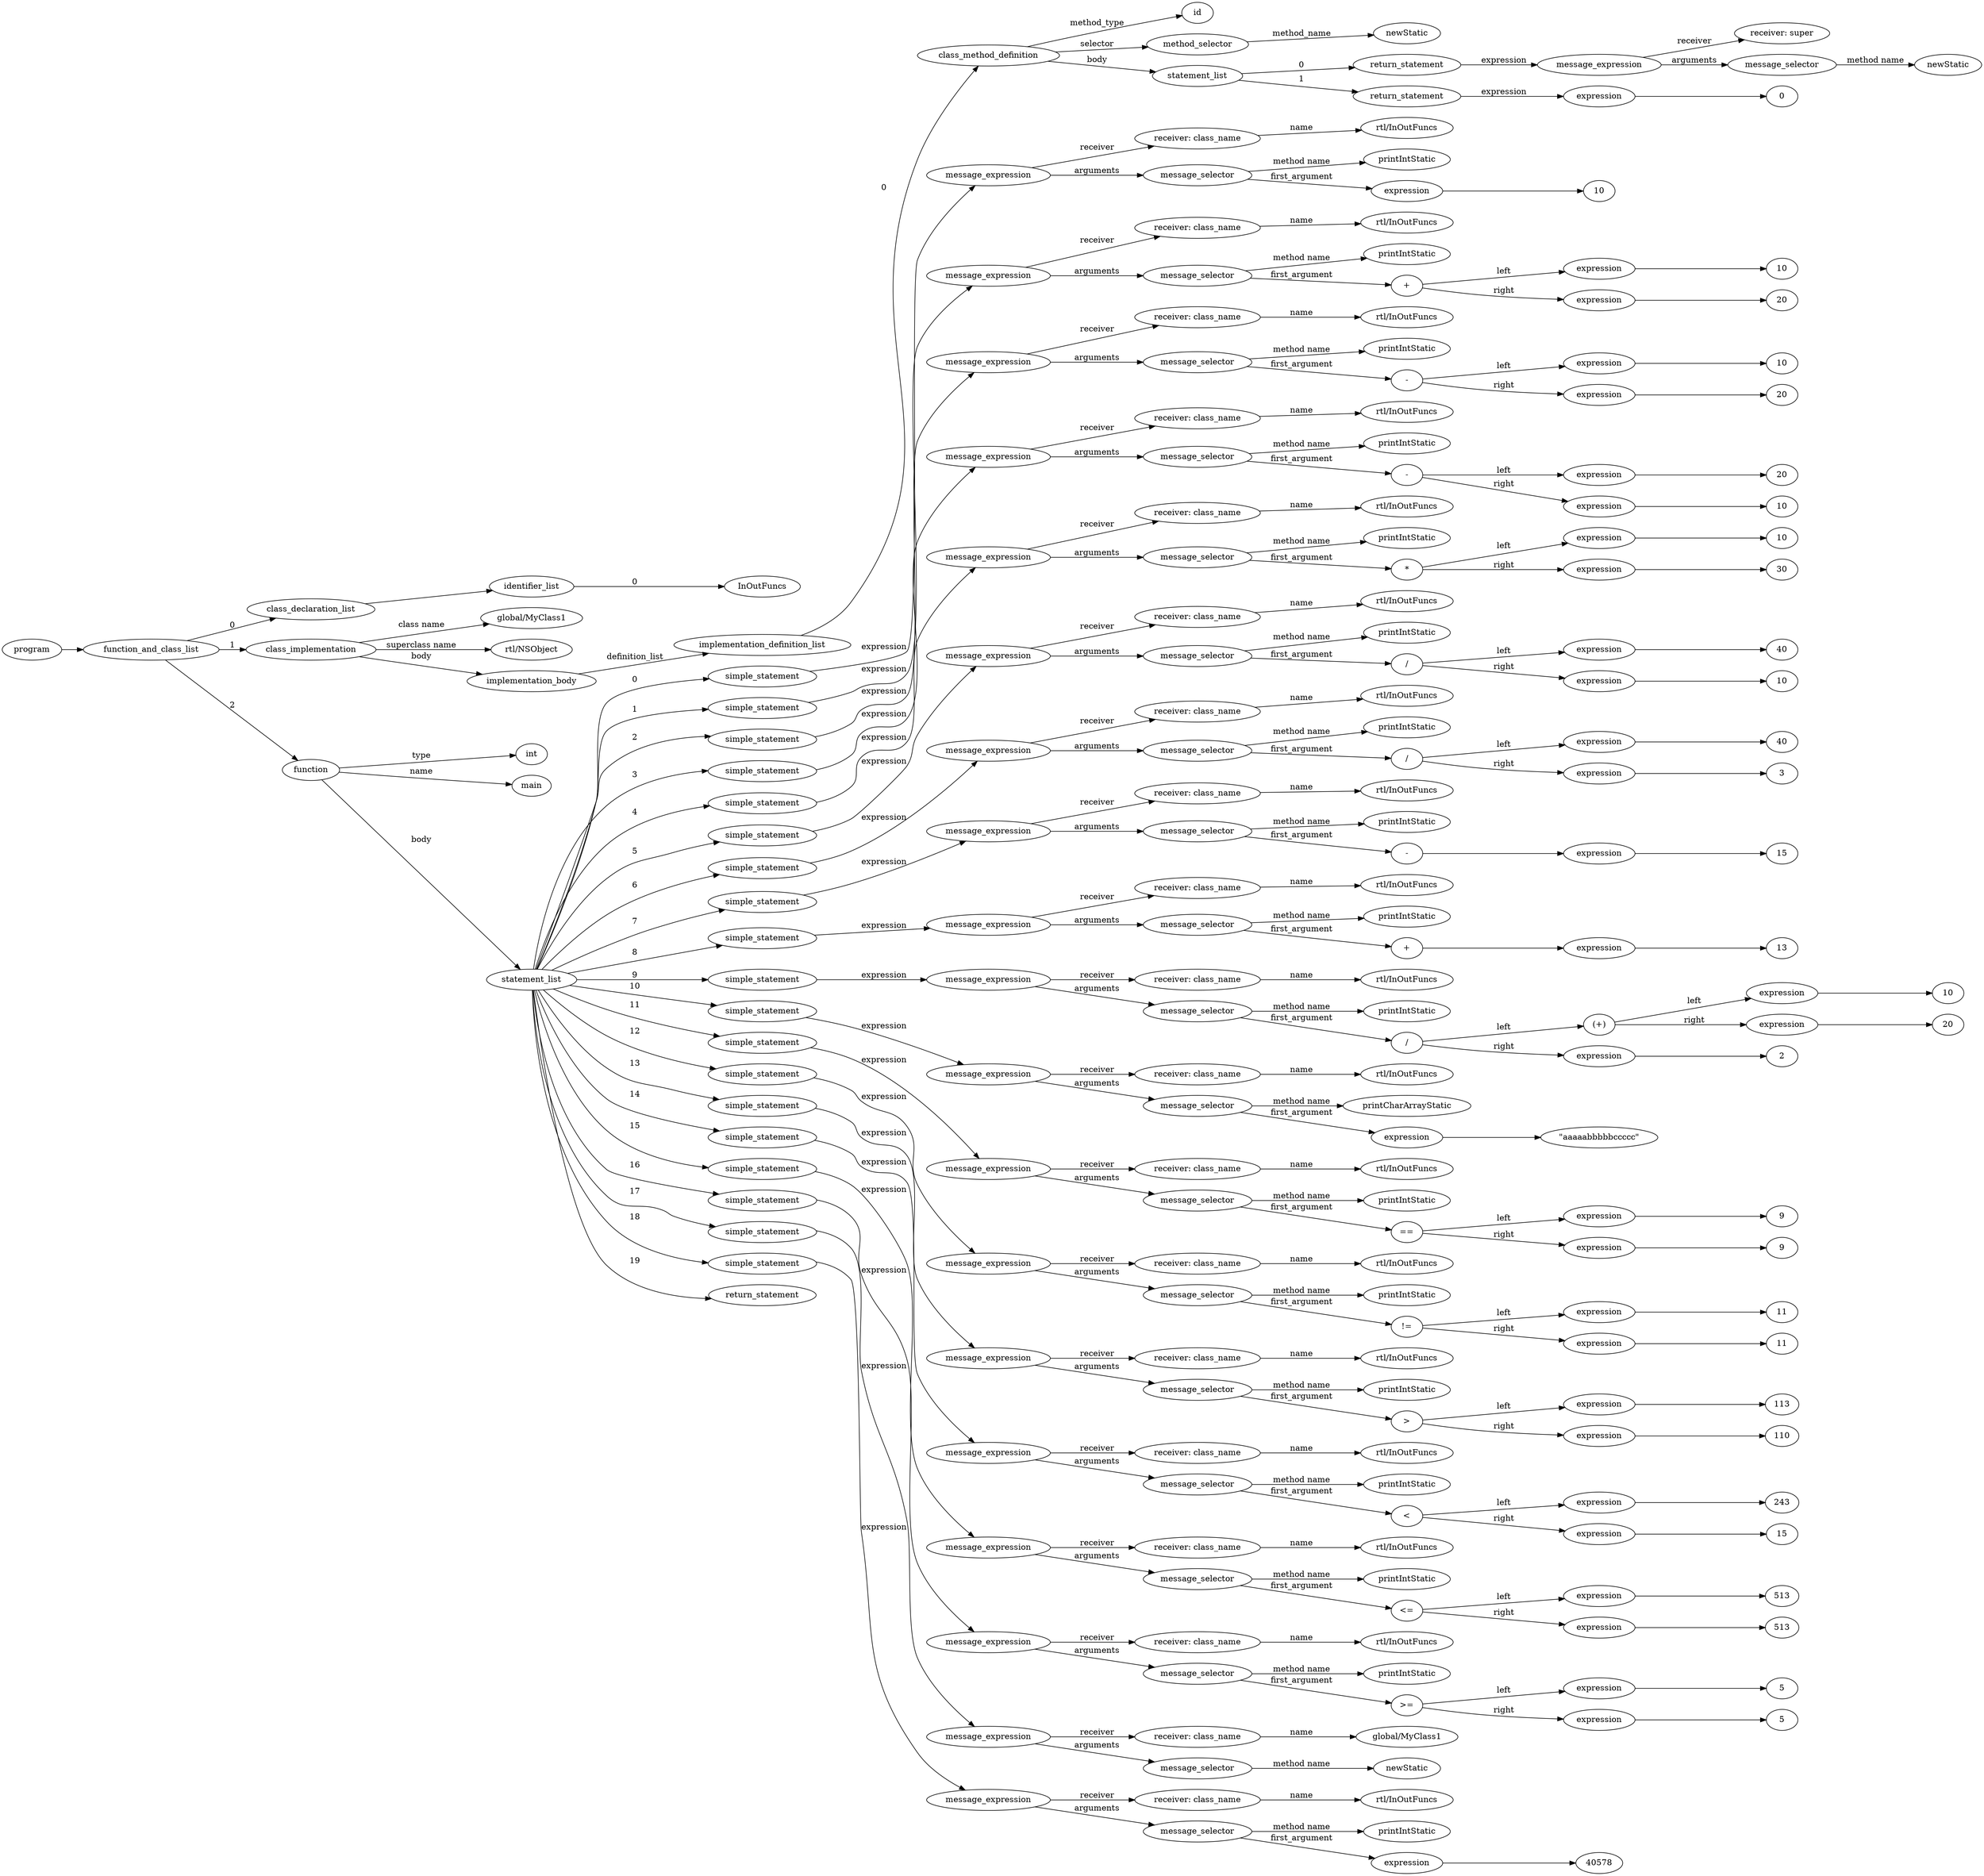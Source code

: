 digraph ObjectiveC { rankdir="LR";
173[label="program"];
173->2;
2[label="function_and_class_list"];
2->1[label="0"];
1[label="class_declaration_list"];
1->0;
0[label="identifier_list"];
0.0 [label="InOutFuncs"];
0->0.0 [label="0"];
2->13[label="1"];
13[label="class_implementation"];
13.1 [label="global/MyClass1"];
13->13.1 [label="class name"];
13.2 [label="rtl/NSObject"];
13->13.2 [label="superclass name"];
13->12[label="body"];
12[label="implementation_body"];
12->11[label="definition_list"];
11[label="implementation_definition_list"];
11->10[label="0"];
10[label="class_method_definition"];
10->3[label="method_type"];
3[label="id"];
10->4[label="selector"];
4[label="method_selector"];
4->4.1 [label="method_name"];
4.1 [label="newStatic"];
10->9[label="body"];
9[label="statement_list"];
9->8[label="0"];
8[label="return_statement"];
8->7[label="expression"];
7[label="expression"];
7[label="message_expression"];
7->5[label="receiver"];
5[label="receiver: super"];
7->6[label="arguments"];
6[label="message_selector"];
6.1 [label="newStatic"];
6->6.1 [label="method name"]; 
9->186[label="1"];
186[label="return_statement"];
186->185[label="expression"];
185[label="expression"];
185->184;
184[label="0"];
2->172[label="2"];
172[label="function"];
172->14[label="type"];
14[label="int"];
172->172.1 [label="name"];
172.1 [label="main"];
172->21[label="body"];
21[label="statement_list"];
21->20[label="0"];
20[label="simple_statement"];
20->19[label="expression"];
19[label="expression"];
19[label="message_expression"];
19->15[label="receiver"];
15[label="receiver: class_name"];
15.1 [label="rtl/InOutFuncs"];
15->15.1 [label="name"];
19->18[label="arguments"];
18[label="message_selector"];
18.1 [label="printIntStatic"];
18->18.1 [label="method name"]; 
18->17[label="first_argument"];
17[label="expression"];
17->16;
16[label="10"];
21->30[label="1"];
30[label="simple_statement"];
30->29[label="expression"];
29[label="expression"];
29[label="message_expression"];
29->22[label="receiver"];
22[label="receiver: class_name"];
22.1 [label="rtl/InOutFuncs"];
22->22.1 [label="name"];
29->28[label="arguments"];
28[label="message_selector"];
28.1 [label="printIntStatic"];
28->28.1 [label="method name"]; 
28->27[label="first_argument"];
27[label="expression"];
27[label="+"];
27->24[label="left"];
24[label="expression"];
24->23;
23[label="10"];
27->26[label="right"];
26[label="expression"];
26->25;
25[label="20"];
21->39[label="2"];
39[label="simple_statement"];
39->38[label="expression"];
38[label="expression"];
38[label="message_expression"];
38->31[label="receiver"];
31[label="receiver: class_name"];
31.1 [label="rtl/InOutFuncs"];
31->31.1 [label="name"];
38->37[label="arguments"];
37[label="message_selector"];
37.1 [label="printIntStatic"];
37->37.1 [label="method name"]; 
37->36[label="first_argument"];
36[label="expression"];
36[label="-"];
36->33[label="left"];
33[label="expression"];
33->32;
32[label="10"];
36->35[label="right"];
35[label="expression"];
35->34;
34[label="20"];
21->48[label="3"];
48[label="simple_statement"];
48->47[label="expression"];
47[label="expression"];
47[label="message_expression"];
47->40[label="receiver"];
40[label="receiver: class_name"];
40.1 [label="rtl/InOutFuncs"];
40->40.1 [label="name"];
47->46[label="arguments"];
46[label="message_selector"];
46.1 [label="printIntStatic"];
46->46.1 [label="method name"]; 
46->45[label="first_argument"];
45[label="expression"];
45[label="-"];
45->42[label="left"];
42[label="expression"];
42->41;
41[label="20"];
45->44[label="right"];
44[label="expression"];
44->43;
43[label="10"];
21->57[label="4"];
57[label="simple_statement"];
57->56[label="expression"];
56[label="expression"];
56[label="message_expression"];
56->49[label="receiver"];
49[label="receiver: class_name"];
49.1 [label="rtl/InOutFuncs"];
49->49.1 [label="name"];
56->55[label="arguments"];
55[label="message_selector"];
55.1 [label="printIntStatic"];
55->55.1 [label="method name"]; 
55->54[label="first_argument"];
54[label="expression"];
54[label="*"];
54->51[label="left"];
51[label="expression"];
51->50;
50[label="10"];
54->53[label="right"];
53[label="expression"];
53->52;
52[label="30"];
21->66[label="5"];
66[label="simple_statement"];
66->65[label="expression"];
65[label="expression"];
65[label="message_expression"];
65->58[label="receiver"];
58[label="receiver: class_name"];
58.1 [label="rtl/InOutFuncs"];
58->58.1 [label="name"];
65->64[label="arguments"];
64[label="message_selector"];
64.1 [label="printIntStatic"];
64->64.1 [label="method name"]; 
64->63[label="first_argument"];
63[label="expression"];
63[label="/"];
63->60[label="left"];
60[label="expression"];
60->59;
59[label="40"];
63->62[label="right"];
62[label="expression"];
62->61;
61[label="10"];
21->75[label="6"];
75[label="simple_statement"];
75->74[label="expression"];
74[label="expression"];
74[label="message_expression"];
74->67[label="receiver"];
67[label="receiver: class_name"];
67.1 [label="rtl/InOutFuncs"];
67->67.1 [label="name"];
74->73[label="arguments"];
73[label="message_selector"];
73.1 [label="printIntStatic"];
73->73.1 [label="method name"]; 
73->72[label="first_argument"];
72[label="expression"];
72[label="/"];
72->69[label="left"];
69[label="expression"];
69->68;
68[label="40"];
72->71[label="right"];
71[label="expression"];
71->70;
70[label="3"];
21->82[label="7"];
82[label="simple_statement"];
82->81[label="expression"];
81[label="expression"];
81[label="message_expression"];
81->76[label="receiver"];
76[label="receiver: class_name"];
76.1 [label="rtl/InOutFuncs"];
76->76.1 [label="name"];
81->80[label="arguments"];
80[label="message_selector"];
80.1 [label="printIntStatic"];
80->80.1 [label="method name"]; 
80->79[label="first_argument"];
79[label="expression"];
79[label="-"];
79->78;
78[label="expression"];
78->77;
77[label="15"];
21->89[label="8"];
89[label="simple_statement"];
89->88[label="expression"];
88[label="expression"];
88[label="message_expression"];
88->83[label="receiver"];
83[label="receiver: class_name"];
83.1 [label="rtl/InOutFuncs"];
83->83.1 [label="name"];
88->87[label="arguments"];
87[label="message_selector"];
87.1 [label="printIntStatic"];
87->87.1 [label="method name"]; 
87->86[label="first_argument"];
86[label="expression"];
86[label="+"];
86->85;
85[label="expression"];
85->84;
84[label="13"];
21->101[label="9"];
101[label="simple_statement"];
101->100[label="expression"];
100[label="expression"];
100[label="message_expression"];
100->90[label="receiver"];
90[label="receiver: class_name"];
90.1 [label="rtl/InOutFuncs"];
90->90.1 [label="name"];
100->99[label="arguments"];
99[label="message_selector"];
99.1 [label="printIntStatic"];
99->99.1 [label="method name"]; 
99->98[label="first_argument"];
98[label="expression"];
98[label="/"];
98->95[label="left"];
95[label="(expression)"];
95[label="(+)"];
95->92[label="left"];
92[label="expression"];
92->91;
91[label="10"];
95->94[label="right"];
94[label="expression"];
94->93;
93[label="20"];
98->97[label="right"];
97[label="expression"];
97->96;
96[label="2"];
21->107[label="10"];
107[label="simple_statement"];
107->106[label="expression"];
106[label="expression"];
106[label="message_expression"];
106->102[label="receiver"];
102[label="receiver: class_name"];
102.1 [label="rtl/InOutFuncs"];
102->102.1 [label="name"];
106->105[label="arguments"];
105[label="message_selector"];
105.1 [label="printCharArrayStatic"];
105->105.1 [label="method name"]; 
105->104[label="first_argument"];
104[label="expression"];
104->103;
103[label=<"aaaaabbbbbccccc">];
21->116[label="11"];
116[label="simple_statement"];
116->115[label="expression"];
115[label="expression"];
115[label="message_expression"];
115->108[label="receiver"];
108[label="receiver: class_name"];
108.1 [label="rtl/InOutFuncs"];
108->108.1 [label="name"];
115->114[label="arguments"];
114[label="message_selector"];
114.1 [label="printIntStatic"];
114->114.1 [label="method name"]; 
114->113[label="first_argument"];
113[label="expression"];
113[label="=="];
113->110[label="left"];
110[label="expression"];
110->109;
109[label="9"];
113->112[label="right"];
112[label="expression"];
112->111;
111[label="9"];
21->125[label="12"];
125[label="simple_statement"];
125->124[label="expression"];
124[label="expression"];
124[label="message_expression"];
124->117[label="receiver"];
117[label="receiver: class_name"];
117.1 [label="rtl/InOutFuncs"];
117->117.1 [label="name"];
124->123[label="arguments"];
123[label="message_selector"];
123.1 [label="printIntStatic"];
123->123.1 [label="method name"]; 
123->122[label="first_argument"];
122[label="expression"];
122[label="!="];
122->119[label="left"];
119[label="expression"];
119->118;
118[label="11"];
122->121[label="right"];
121[label="expression"];
121->120;
120[label="11"];
21->134[label="13"];
134[label="simple_statement"];
134->133[label="expression"];
133[label="expression"];
133[label="message_expression"];
133->126[label="receiver"];
126[label="receiver: class_name"];
126.1 [label="rtl/InOutFuncs"];
126->126.1 [label="name"];
133->132[label="arguments"];
132[label="message_selector"];
132.1 [label="printIntStatic"];
132->132.1 [label="method name"]; 
132->131[label="first_argument"];
131[label="expression"];
131[label=">"];
131->128[label="left"];
128[label="expression"];
128->127;
127[label="113"];
131->130[label="right"];
130[label="expression"];
130->129;
129[label="110"];
21->143[label="14"];
143[label="simple_statement"];
143->142[label="expression"];
142[label="expression"];
142[label="message_expression"];
142->135[label="receiver"];
135[label="receiver: class_name"];
135.1 [label="rtl/InOutFuncs"];
135->135.1 [label="name"];
142->141[label="arguments"];
141[label="message_selector"];
141.1 [label="printIntStatic"];
141->141.1 [label="method name"]; 
141->140[label="first_argument"];
140[label="expression"];
140[label="<"];
140->137[label="left"];
137[label="expression"];
137->136;
136[label="243"];
140->139[label="right"];
139[label="expression"];
139->138;
138[label="15"];
21->152[label="15"];
152[label="simple_statement"];
152->151[label="expression"];
151[label="expression"];
151[label="message_expression"];
151->144[label="receiver"];
144[label="receiver: class_name"];
144.1 [label="rtl/InOutFuncs"];
144->144.1 [label="name"];
151->150[label="arguments"];
150[label="message_selector"];
150.1 [label="printIntStatic"];
150->150.1 [label="method name"]; 
150->149[label="first_argument"];
149[label="expression"];
149[label="<="];
149->146[label="left"];
146[label="expression"];
146->145;
145[label="513"];
149->148[label="right"];
148[label="expression"];
148->147;
147[label="513"];
21->161[label="16"];
161[label="simple_statement"];
161->160[label="expression"];
160[label="expression"];
160[label="message_expression"];
160->153[label="receiver"];
153[label="receiver: class_name"];
153.1 [label="rtl/InOutFuncs"];
153->153.1 [label="name"];
160->159[label="arguments"];
159[label="message_selector"];
159.1 [label="printIntStatic"];
159->159.1 [label="method name"]; 
159->158[label="first_argument"];
158[label="expression"];
158[label=">="];
158->155[label="left"];
155[label="expression"];
155->154;
154[label="5"];
158->157[label="right"];
157[label="expression"];
157->156;
156[label="5"];
21->165[label="17"];
165[label="simple_statement"];
165->164[label="expression"];
164[label="expression"];
164[label="message_expression"];
164->162[label="receiver"];
162[label="receiver: class_name"];
162.1 [label="global/MyClass1"];
162->162.1 [label="name"];
164->163[label="arguments"];
163[label="message_selector"];
163.1 [label="newStatic"];
163->163.1 [label="method name"]; 
21->171[label="18"];
171[label="simple_statement"];
171->170[label="expression"];
170[label="expression"];
170[label="message_expression"];
170->166[label="receiver"];
166[label="receiver: class_name"];
166.1 [label="rtl/InOutFuncs"];
166->166.1 [label="name"];
170->169[label="arguments"];
169[label="message_selector"];
169.1 [label="printIntStatic"];
169->169.1 [label="method name"]; 
169->168[label="first_argument"];
168[label="expression"];
168->167;
167[label="40578"];
21->189[label="19"];
189[label="return_statement"];
}
